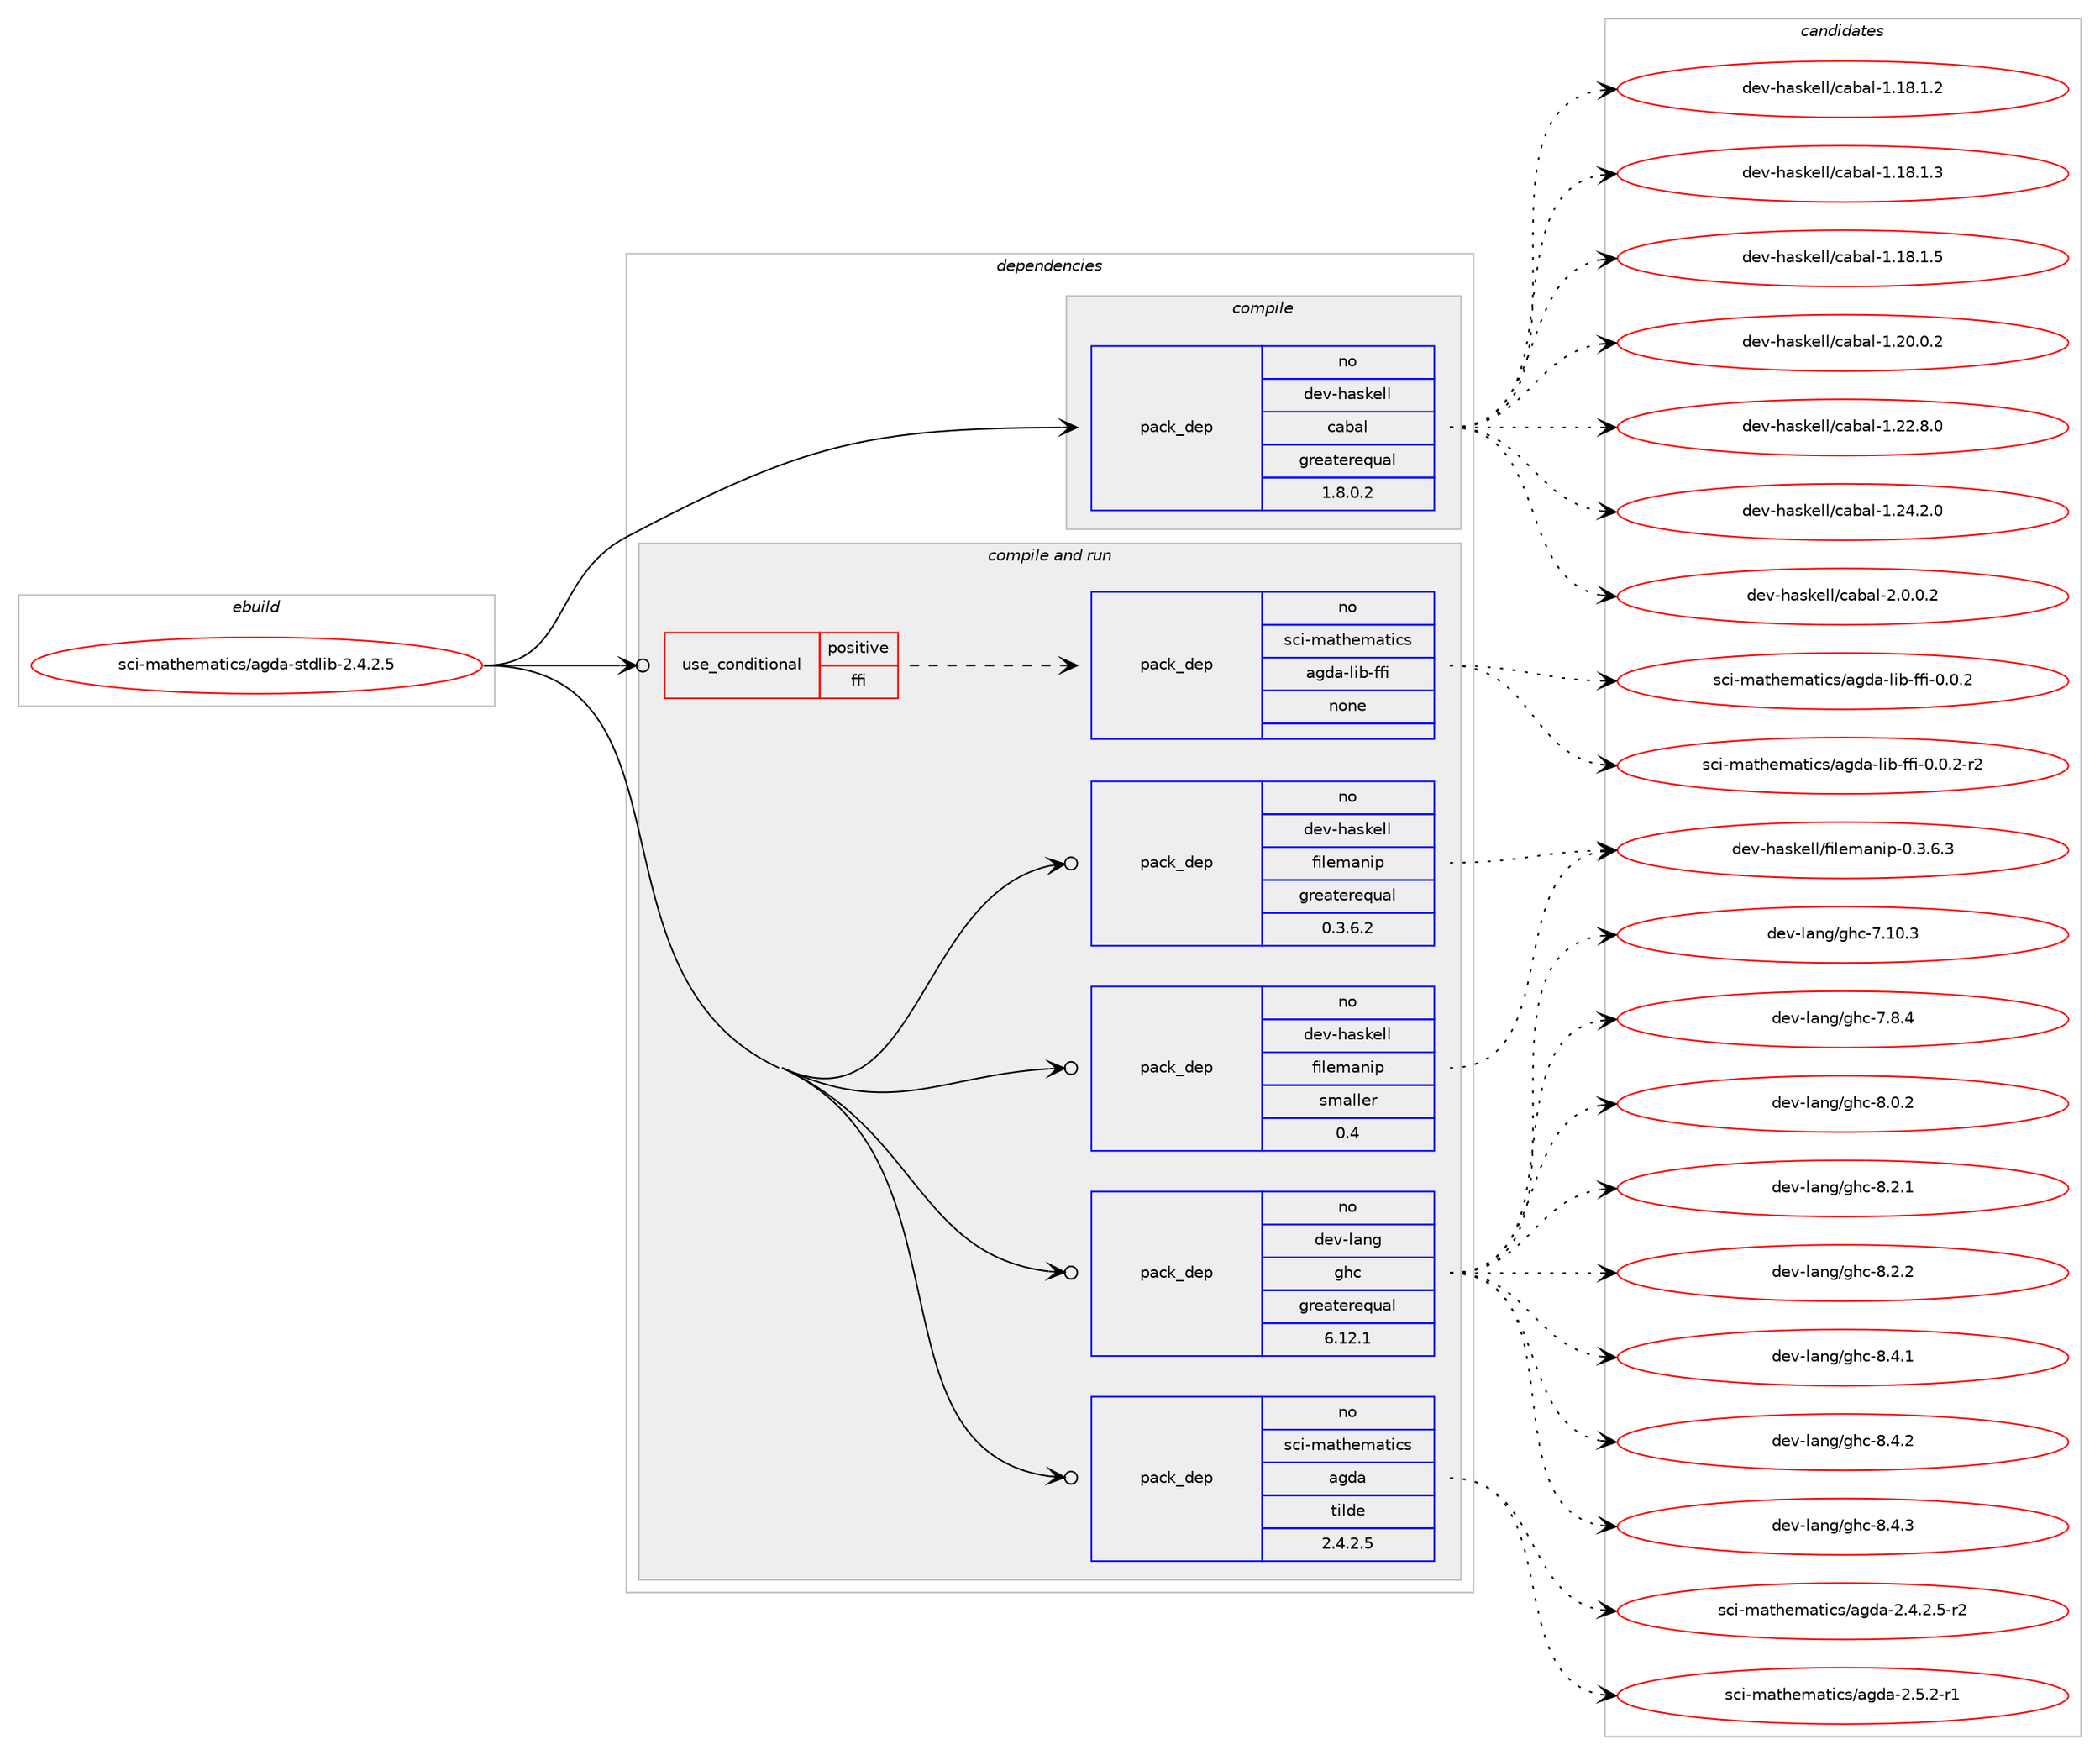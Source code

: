 digraph prolog {

# *************
# Graph options
# *************

newrank=true;
concentrate=true;
compound=true;
graph [rankdir=LR,fontname=Helvetica,fontsize=10,ranksep=1.5];#, ranksep=2.5, nodesep=0.2];
edge  [arrowhead=vee];
node  [fontname=Helvetica,fontsize=10];

# **********
# The ebuild
# **********

subgraph cluster_leftcol {
color=gray;
rank=same;
label=<<i>ebuild</i>>;
id [label="sci-mathematics/agda-stdlib-2.4.2.5", color=red, width=4, href="../sci-mathematics/agda-stdlib-2.4.2.5.svg"];
}

# ****************
# The dependencies
# ****************

subgraph cluster_midcol {
color=gray;
label=<<i>dependencies</i>>;
subgraph cluster_compile {
fillcolor="#eeeeee";
style=filled;
label=<<i>compile</i>>;
subgraph pack1215533 {
dependency1697776 [label=<<TABLE BORDER="0" CELLBORDER="1" CELLSPACING="0" CELLPADDING="4" WIDTH="220"><TR><TD ROWSPAN="6" CELLPADDING="30">pack_dep</TD></TR><TR><TD WIDTH="110">no</TD></TR><TR><TD>dev-haskell</TD></TR><TR><TD>cabal</TD></TR><TR><TD>greaterequal</TD></TR><TR><TD>1.8.0.2</TD></TR></TABLE>>, shape=none, color=blue];
}
id:e -> dependency1697776:w [weight=20,style="solid",arrowhead="vee"];
}
subgraph cluster_compileandrun {
fillcolor="#eeeeee";
style=filled;
label=<<i>compile and run</i>>;
subgraph cond454415 {
dependency1697777 [label=<<TABLE BORDER="0" CELLBORDER="1" CELLSPACING="0" CELLPADDING="4"><TR><TD ROWSPAN="3" CELLPADDING="10">use_conditional</TD></TR><TR><TD>positive</TD></TR><TR><TD>ffi</TD></TR></TABLE>>, shape=none, color=red];
subgraph pack1215534 {
dependency1697778 [label=<<TABLE BORDER="0" CELLBORDER="1" CELLSPACING="0" CELLPADDING="4" WIDTH="220"><TR><TD ROWSPAN="6" CELLPADDING="30">pack_dep</TD></TR><TR><TD WIDTH="110">no</TD></TR><TR><TD>sci-mathematics</TD></TR><TR><TD>agda-lib-ffi</TD></TR><TR><TD>none</TD></TR><TR><TD></TD></TR></TABLE>>, shape=none, color=blue];
}
dependency1697777:e -> dependency1697778:w [weight=20,style="dashed",arrowhead="vee"];
}
id:e -> dependency1697777:w [weight=20,style="solid",arrowhead="odotvee"];
subgraph pack1215535 {
dependency1697779 [label=<<TABLE BORDER="0" CELLBORDER="1" CELLSPACING="0" CELLPADDING="4" WIDTH="220"><TR><TD ROWSPAN="6" CELLPADDING="30">pack_dep</TD></TR><TR><TD WIDTH="110">no</TD></TR><TR><TD>dev-haskell</TD></TR><TR><TD>filemanip</TD></TR><TR><TD>greaterequal</TD></TR><TR><TD>0.3.6.2</TD></TR></TABLE>>, shape=none, color=blue];
}
id:e -> dependency1697779:w [weight=20,style="solid",arrowhead="odotvee"];
subgraph pack1215536 {
dependency1697780 [label=<<TABLE BORDER="0" CELLBORDER="1" CELLSPACING="0" CELLPADDING="4" WIDTH="220"><TR><TD ROWSPAN="6" CELLPADDING="30">pack_dep</TD></TR><TR><TD WIDTH="110">no</TD></TR><TR><TD>dev-haskell</TD></TR><TR><TD>filemanip</TD></TR><TR><TD>smaller</TD></TR><TR><TD>0.4</TD></TR></TABLE>>, shape=none, color=blue];
}
id:e -> dependency1697780:w [weight=20,style="solid",arrowhead="odotvee"];
subgraph pack1215537 {
dependency1697781 [label=<<TABLE BORDER="0" CELLBORDER="1" CELLSPACING="0" CELLPADDING="4" WIDTH="220"><TR><TD ROWSPAN="6" CELLPADDING="30">pack_dep</TD></TR><TR><TD WIDTH="110">no</TD></TR><TR><TD>dev-lang</TD></TR><TR><TD>ghc</TD></TR><TR><TD>greaterequal</TD></TR><TR><TD>6.12.1</TD></TR></TABLE>>, shape=none, color=blue];
}
id:e -> dependency1697781:w [weight=20,style="solid",arrowhead="odotvee"];
subgraph pack1215538 {
dependency1697782 [label=<<TABLE BORDER="0" CELLBORDER="1" CELLSPACING="0" CELLPADDING="4" WIDTH="220"><TR><TD ROWSPAN="6" CELLPADDING="30">pack_dep</TD></TR><TR><TD WIDTH="110">no</TD></TR><TR><TD>sci-mathematics</TD></TR><TR><TD>agda</TD></TR><TR><TD>tilde</TD></TR><TR><TD>2.4.2.5</TD></TR></TABLE>>, shape=none, color=blue];
}
id:e -> dependency1697782:w [weight=20,style="solid",arrowhead="odotvee"];
}
subgraph cluster_run {
fillcolor="#eeeeee";
style=filled;
label=<<i>run</i>>;
}
}

# **************
# The candidates
# **************

subgraph cluster_choices {
rank=same;
color=gray;
label=<<i>candidates</i>>;

subgraph choice1215533 {
color=black;
nodesep=1;
choice10010111845104971151071011081084799979897108454946495646494650 [label="dev-haskell/cabal-1.18.1.2", color=red, width=4,href="../dev-haskell/cabal-1.18.1.2.svg"];
choice10010111845104971151071011081084799979897108454946495646494651 [label="dev-haskell/cabal-1.18.1.3", color=red, width=4,href="../dev-haskell/cabal-1.18.1.3.svg"];
choice10010111845104971151071011081084799979897108454946495646494653 [label="dev-haskell/cabal-1.18.1.5", color=red, width=4,href="../dev-haskell/cabal-1.18.1.5.svg"];
choice10010111845104971151071011081084799979897108454946504846484650 [label="dev-haskell/cabal-1.20.0.2", color=red, width=4,href="../dev-haskell/cabal-1.20.0.2.svg"];
choice10010111845104971151071011081084799979897108454946505046564648 [label="dev-haskell/cabal-1.22.8.0", color=red, width=4,href="../dev-haskell/cabal-1.22.8.0.svg"];
choice10010111845104971151071011081084799979897108454946505246504648 [label="dev-haskell/cabal-1.24.2.0", color=red, width=4,href="../dev-haskell/cabal-1.24.2.0.svg"];
choice100101118451049711510710110810847999798971084550464846484650 [label="dev-haskell/cabal-2.0.0.2", color=red, width=4,href="../dev-haskell/cabal-2.0.0.2.svg"];
dependency1697776:e -> choice10010111845104971151071011081084799979897108454946495646494650:w [style=dotted,weight="100"];
dependency1697776:e -> choice10010111845104971151071011081084799979897108454946495646494651:w [style=dotted,weight="100"];
dependency1697776:e -> choice10010111845104971151071011081084799979897108454946495646494653:w [style=dotted,weight="100"];
dependency1697776:e -> choice10010111845104971151071011081084799979897108454946504846484650:w [style=dotted,weight="100"];
dependency1697776:e -> choice10010111845104971151071011081084799979897108454946505046564648:w [style=dotted,weight="100"];
dependency1697776:e -> choice10010111845104971151071011081084799979897108454946505246504648:w [style=dotted,weight="100"];
dependency1697776:e -> choice100101118451049711510710110810847999798971084550464846484650:w [style=dotted,weight="100"];
}
subgraph choice1215534 {
color=black;
nodesep=1;
choice1159910545109971161041011099711610599115479710310097451081059845102102105454846484650 [label="sci-mathematics/agda-lib-ffi-0.0.2", color=red, width=4,href="../sci-mathematics/agda-lib-ffi-0.0.2.svg"];
choice11599105451099711610410110997116105991154797103100974510810598451021021054548464846504511450 [label="sci-mathematics/agda-lib-ffi-0.0.2-r2", color=red, width=4,href="../sci-mathematics/agda-lib-ffi-0.0.2-r2.svg"];
dependency1697778:e -> choice1159910545109971161041011099711610599115479710310097451081059845102102105454846484650:w [style=dotted,weight="100"];
dependency1697778:e -> choice11599105451099711610410110997116105991154797103100974510810598451021021054548464846504511450:w [style=dotted,weight="100"];
}
subgraph choice1215535 {
color=black;
nodesep=1;
choice100101118451049711510710110810847102105108101109971101051124548465146544651 [label="dev-haskell/filemanip-0.3.6.3", color=red, width=4,href="../dev-haskell/filemanip-0.3.6.3.svg"];
dependency1697779:e -> choice100101118451049711510710110810847102105108101109971101051124548465146544651:w [style=dotted,weight="100"];
}
subgraph choice1215536 {
color=black;
nodesep=1;
choice100101118451049711510710110810847102105108101109971101051124548465146544651 [label="dev-haskell/filemanip-0.3.6.3", color=red, width=4,href="../dev-haskell/filemanip-0.3.6.3.svg"];
dependency1697780:e -> choice100101118451049711510710110810847102105108101109971101051124548465146544651:w [style=dotted,weight="100"];
}
subgraph choice1215537 {
color=black;
nodesep=1;
choice1001011184510897110103471031049945554649484651 [label="dev-lang/ghc-7.10.3", color=red, width=4,href="../dev-lang/ghc-7.10.3.svg"];
choice10010111845108971101034710310499455546564652 [label="dev-lang/ghc-7.8.4", color=red, width=4,href="../dev-lang/ghc-7.8.4.svg"];
choice10010111845108971101034710310499455646484650 [label="dev-lang/ghc-8.0.2", color=red, width=4,href="../dev-lang/ghc-8.0.2.svg"];
choice10010111845108971101034710310499455646504649 [label="dev-lang/ghc-8.2.1", color=red, width=4,href="../dev-lang/ghc-8.2.1.svg"];
choice10010111845108971101034710310499455646504650 [label="dev-lang/ghc-8.2.2", color=red, width=4,href="../dev-lang/ghc-8.2.2.svg"];
choice10010111845108971101034710310499455646524649 [label="dev-lang/ghc-8.4.1", color=red, width=4,href="../dev-lang/ghc-8.4.1.svg"];
choice10010111845108971101034710310499455646524650 [label="dev-lang/ghc-8.4.2", color=red, width=4,href="../dev-lang/ghc-8.4.2.svg"];
choice10010111845108971101034710310499455646524651 [label="dev-lang/ghc-8.4.3", color=red, width=4,href="../dev-lang/ghc-8.4.3.svg"];
dependency1697781:e -> choice1001011184510897110103471031049945554649484651:w [style=dotted,weight="100"];
dependency1697781:e -> choice10010111845108971101034710310499455546564652:w [style=dotted,weight="100"];
dependency1697781:e -> choice10010111845108971101034710310499455646484650:w [style=dotted,weight="100"];
dependency1697781:e -> choice10010111845108971101034710310499455646504649:w [style=dotted,weight="100"];
dependency1697781:e -> choice10010111845108971101034710310499455646504650:w [style=dotted,weight="100"];
dependency1697781:e -> choice10010111845108971101034710310499455646524649:w [style=dotted,weight="100"];
dependency1697781:e -> choice10010111845108971101034710310499455646524650:w [style=dotted,weight="100"];
dependency1697781:e -> choice10010111845108971101034710310499455646524651:w [style=dotted,weight="100"];
}
subgraph choice1215538 {
color=black;
nodesep=1;
choice115991054510997116104101109971161059911547971031009745504652465046534511450 [label="sci-mathematics/agda-2.4.2.5-r2", color=red, width=4,href="../sci-mathematics/agda-2.4.2.5-r2.svg"];
choice11599105451099711610410110997116105991154797103100974550465346504511449 [label="sci-mathematics/agda-2.5.2-r1", color=red, width=4,href="../sci-mathematics/agda-2.5.2-r1.svg"];
dependency1697782:e -> choice115991054510997116104101109971161059911547971031009745504652465046534511450:w [style=dotted,weight="100"];
dependency1697782:e -> choice11599105451099711610410110997116105991154797103100974550465346504511449:w [style=dotted,weight="100"];
}
}

}
